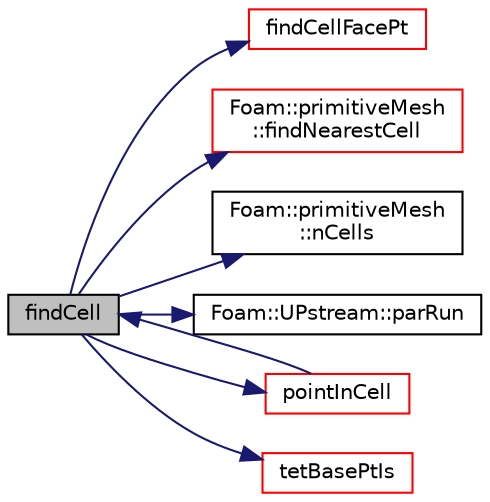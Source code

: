 digraph "findCell"
{
  bgcolor="transparent";
  edge [fontname="Helvetica",fontsize="10",labelfontname="Helvetica",labelfontsize="10"];
  node [fontname="Helvetica",fontsize="10",shape=record];
  rankdir="LR";
  Node27765 [label="findCell",height=0.2,width=0.4,color="black", fillcolor="grey75", style="filled", fontcolor="black"];
  Node27765 -> Node27766 [color="midnightblue",fontsize="10",style="solid",fontname="Helvetica"];
  Node27766 [label="findCellFacePt",height=0.2,width=0.4,color="red",URL="$a28565.html#a03a7a50232fc1ac9932c8b7f7ab0cd19",tooltip="Find the cell, tetFacei and tetPti for point p. "];
  Node27765 -> Node27908 [color="midnightblue",fontsize="10",style="solid",fontname="Helvetica"];
  Node27908 [label="Foam::primitiveMesh\l::findNearestCell",height=0.2,width=0.4,color="red",URL="$a28685.html#a15774d876f83ebffcbb69307918aa292",tooltip="Find the cell with the nearest cell centre to location. "];
  Node27765 -> Node27869 [color="midnightblue",fontsize="10",style="solid",fontname="Helvetica"];
  Node27869 [label="Foam::primitiveMesh\l::nCells",height=0.2,width=0.4,color="black",URL="$a28685.html#a13b94bdb0926552bf78ad5210a73a3d5"];
  Node27765 -> Node27795 [color="midnightblue",fontsize="10",style="solid",fontname="Helvetica"];
  Node27795 [label="Foam::UPstream::parRun",height=0.2,width=0.4,color="black",URL="$a27377.html#adbb27f04b5705440fb8b09f278059011",tooltip="Is this a parallel run? "];
  Node27765 -> Node27884 [color="midnightblue",fontsize="10",style="solid",fontname="Helvetica"];
  Node27884 [label="pointInCell",height=0.2,width=0.4,color="red",URL="$a28565.html#a6f68fb204022925c308add3d7758e63b",tooltip="Test if point p is in the celli. "];
  Node27884 -> Node27765 [color="midnightblue",fontsize="10",style="solid",fontname="Helvetica"];
  Node27765 -> Node27894 [color="midnightblue",fontsize="10",style="solid",fontname="Helvetica"];
  Node27894 [label="tetBasePtIs",height=0.2,width=0.4,color="red",URL="$a28565.html#a4a7c8f492ae67f94fd90eed12d6fd79a",tooltip="Return the tetBasePtIs. "];
}
